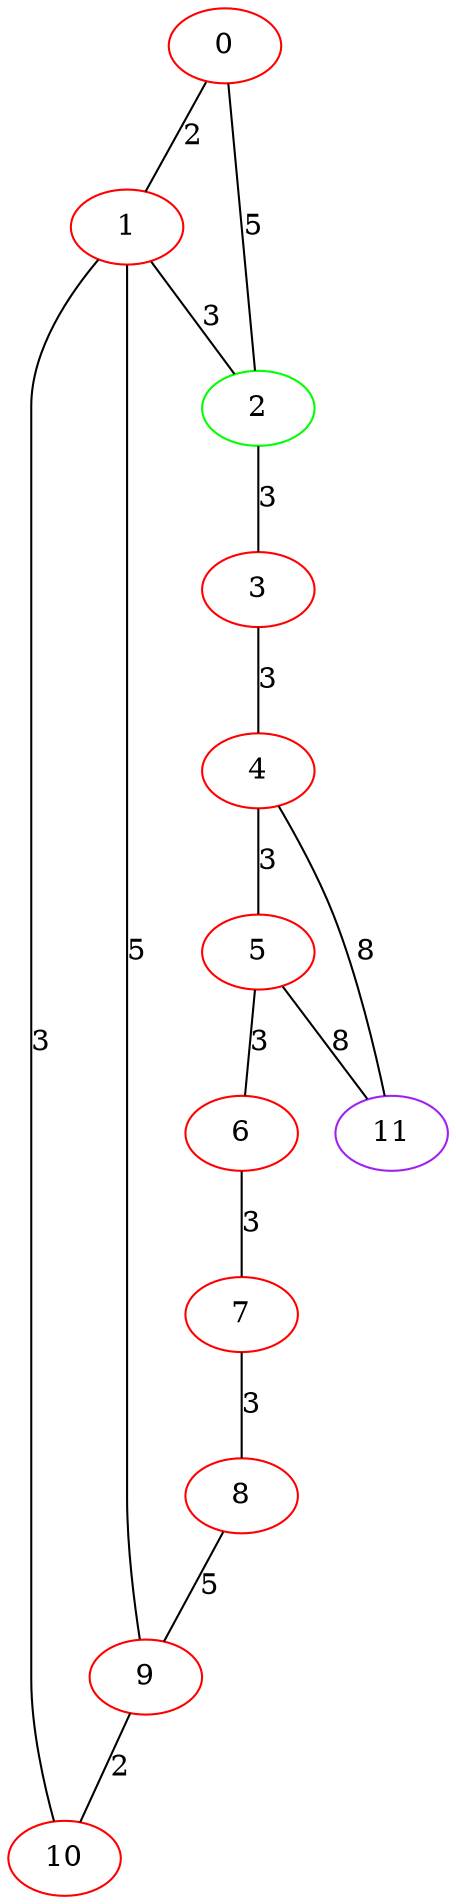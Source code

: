 graph "" {
0 [color=red, weight=1];
1 [color=red, weight=1];
2 [color=green, weight=2];
3 [color=red, weight=1];
4 [color=red, weight=1];
5 [color=red, weight=1];
6 [color=red, weight=1];
7 [color=red, weight=1];
8 [color=red, weight=1];
9 [color=red, weight=1];
10 [color=red, weight=1];
11 [color=purple, weight=4];
0 -- 1  [key=0, label=2];
0 -- 2  [key=0, label=5];
1 -- 9  [key=0, label=5];
1 -- 2  [key=0, label=3];
1 -- 10  [key=0, label=3];
2 -- 3  [key=0, label=3];
3 -- 4  [key=0, label=3];
4 -- 11  [key=0, label=8];
4 -- 5  [key=0, label=3];
5 -- 11  [key=0, label=8];
5 -- 6  [key=0, label=3];
6 -- 7  [key=0, label=3];
7 -- 8  [key=0, label=3];
8 -- 9  [key=0, label=5];
9 -- 10  [key=0, label=2];
}
